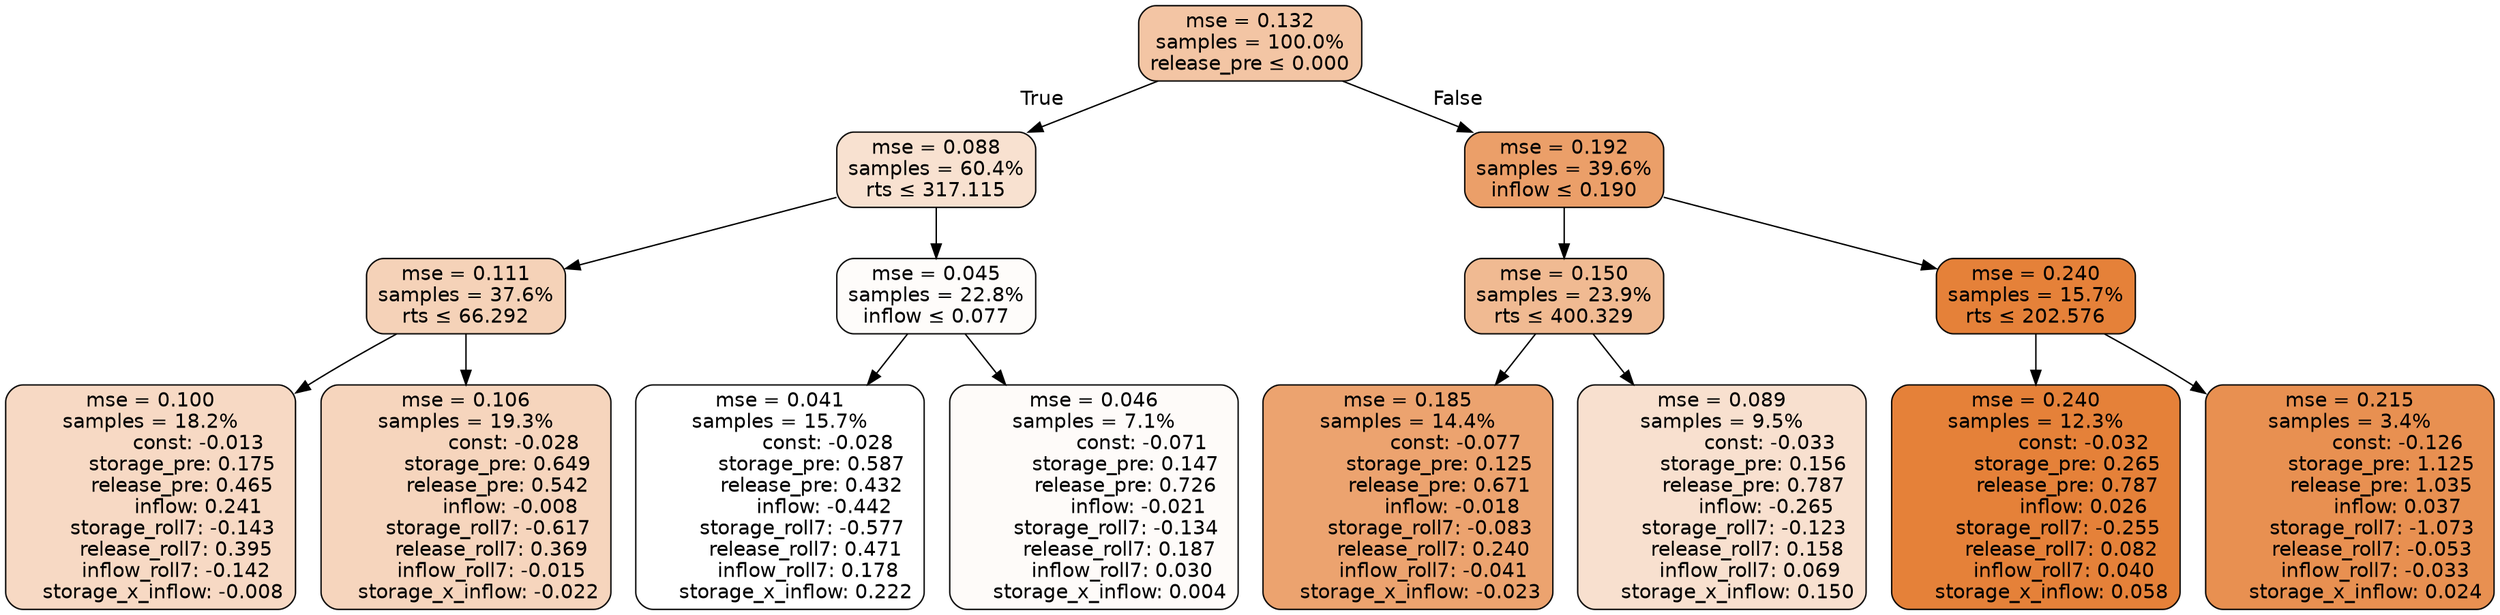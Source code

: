 digraph tree {
bgcolor="transparent"
node [shape=rectangle, style="filled, rounded", color="black", fontname=helvetica] ;
edge [fontname=helvetica] ;
	"0" [label="mse = 0.132
samples = 100.0%
release_pre &le; 0.000", fillcolor="#f3c5a4"]
	"1" [label="mse = 0.088
samples = 60.4%
rts &le; 317.115", fillcolor="#f8e1d0"]
	"2" [label="mse = 0.111
samples = 37.6%
rts &le; 66.292", fillcolor="#f5d2b8"]
	"3" [label="mse = 0.100
samples = 18.2%
               const: -0.013
          storage_pre: 0.175
          release_pre: 0.465
               inflow: 0.241
       storage_roll7: -0.143
        release_roll7: 0.395
        inflow_roll7: -0.142
    storage_x_inflow: -0.008", fillcolor="#f7d9c4"]
	"4" [label="mse = 0.106
samples = 19.3%
               const: -0.028
          storage_pre: 0.649
          release_pre: 0.542
              inflow: -0.008
       storage_roll7: -0.617
        release_roll7: 0.369
        inflow_roll7: -0.015
    storage_x_inflow: -0.022", fillcolor="#f6d5bd"]
	"5" [label="mse = 0.045
samples = 22.8%
inflow &le; 0.077", fillcolor="#fefcfa"]
	"6" [label="mse = 0.041
samples = 15.7%
               const: -0.028
          storage_pre: 0.587
          release_pre: 0.432
              inflow: -0.442
       storage_roll7: -0.577
        release_roll7: 0.471
         inflow_roll7: 0.178
     storage_x_inflow: 0.222", fillcolor="#ffffff"]
	"7" [label="mse = 0.046
samples = 7.1%
               const: -0.071
          storage_pre: 0.147
          release_pre: 0.726
              inflow: -0.021
       storage_roll7: -0.134
        release_roll7: 0.187
         inflow_roll7: 0.030
     storage_x_inflow: 0.004", fillcolor="#fefbf9"]
	"8" [label="mse = 0.192
samples = 39.6%
inflow &le; 0.190", fillcolor="#eb9f69"]
	"9" [label="mse = 0.150
samples = 23.9%
rts &le; 400.329", fillcolor="#f0ba92"]
	"10" [label="mse = 0.185
samples = 14.4%
               const: -0.077
          storage_pre: 0.125
          release_pre: 0.671
              inflow: -0.018
       storage_roll7: -0.083
        release_roll7: 0.240
        inflow_roll7: -0.041
    storage_x_inflow: -0.023", fillcolor="#eca36f"]
	"11" [label="mse = 0.089
samples = 9.5%
               const: -0.033
          storage_pre: 0.156
          release_pre: 0.787
              inflow: -0.265
       storage_roll7: -0.123
        release_roll7: 0.158
         inflow_roll7: 0.069
     storage_x_inflow: 0.150", fillcolor="#f8e0cf"]
	"12" [label="mse = 0.240
samples = 15.7%
rts &le; 202.576", fillcolor="#e58139"]
	"13" [label="mse = 0.240
samples = 12.3%
               const: -0.032
          storage_pre: 0.265
          release_pre: 0.787
               inflow: 0.026
       storage_roll7: -0.255
        release_roll7: 0.082
         inflow_roll7: 0.040
     storage_x_inflow: 0.058", fillcolor="#e58139"]
	"14" [label="mse = 0.215
samples = 3.4%
               const: -0.126
          storage_pre: 1.125
          release_pre: 1.035
               inflow: 0.037
       storage_roll7: -1.073
       release_roll7: -0.053
        inflow_roll7: -0.033
     storage_x_inflow: 0.024", fillcolor="#e89051"]

	"0" -> "1" [labeldistance=2.5, labelangle=45, headlabel="True"]
	"1" -> "2"
	"2" -> "3"
	"2" -> "4"
	"1" -> "5"
	"5" -> "6"
	"5" -> "7"
	"0" -> "8" [labeldistance=2.5, labelangle=-45, headlabel="False"]
	"8" -> "9"
	"9" -> "10"
	"9" -> "11"
	"8" -> "12"
	"12" -> "13"
	"12" -> "14"
}